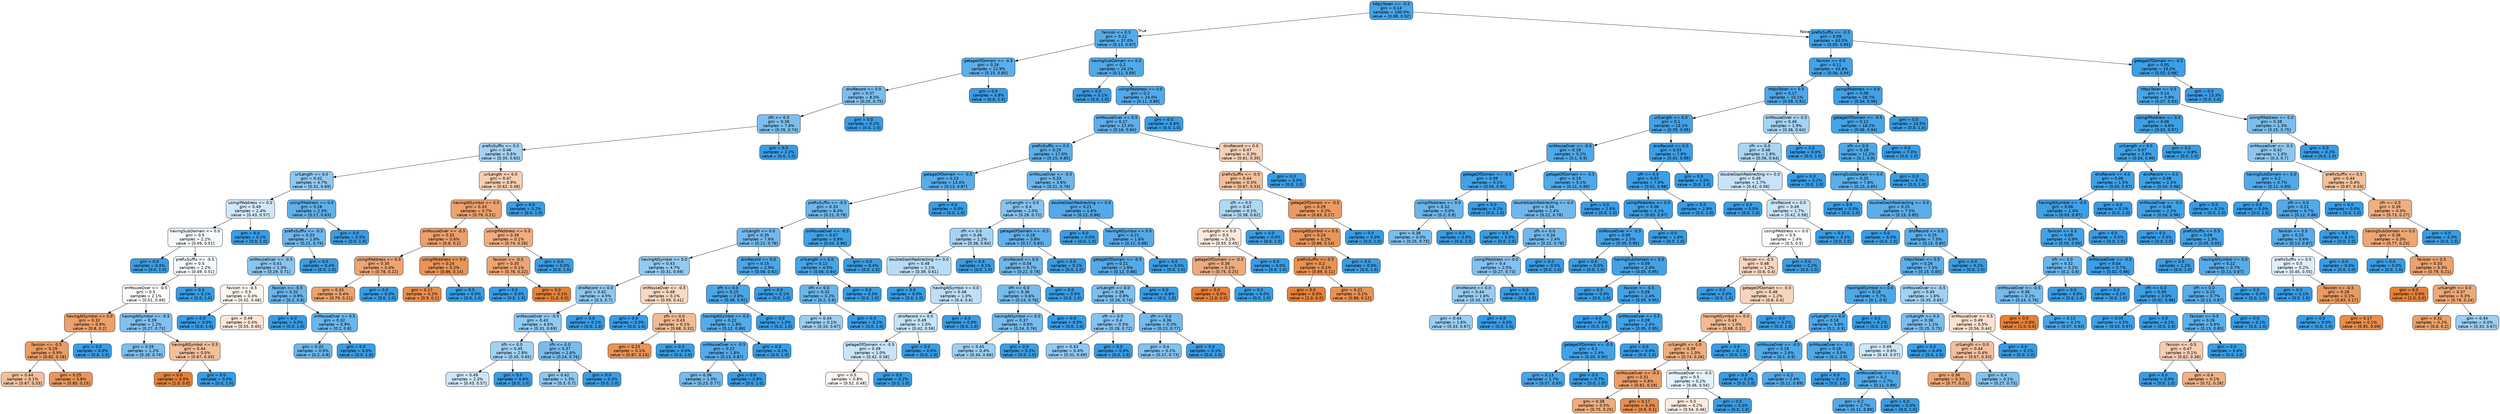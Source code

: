 digraph Tree {
node [shape=box, style="filled, rounded", color="black", fontname=helvetica] ;
edge [fontname=helvetica] ;
0 [label="httpsToken <= -0.5\ngini = 0.14\nsamples = 100.0%\nvalue = [0.08, 0.92]", fillcolor="#399de5ea"] ;
1 [label="favicon <= 0.5\ngini = 0.22\nsamples = 37.0%\nvalue = [0.13, 0.87]", fillcolor="#399de5da"] ;
0 -> 1 [labeldistance=2.5, labelangle=45, headlabel="True"] ;
2 [label="getageOfDomain <= -0.5\ngini = 0.26\nsamples = 12.9%\nvalue = [0.15, 0.85]", fillcolor="#399de5d1"] ;
1 -> 2 ;
3 [label="dnsRecord <= 0.0\ngini = 0.37\nsamples = 8.0%\nvalue = [0.25, 0.75]", fillcolor="#399de5aa"] ;
2 -> 3 ;
4 [label="sfh <= 0.0\ngini = 0.38\nsamples = 7.8%\nvalue = [0.26, 0.74]", fillcolor="#399de5a7"] ;
3 -> 4 ;
5 [label="prefixSuffix <= 0.5\ngini = 0.46\nsamples = 5.6%\nvalue = [0.35, 0.65]", fillcolor="#399de574"] ;
4 -> 5 ;
6 [label="urlLength <= 0.0\ngini = 0.42\nsamples = 4.7%\nvalue = [0.31, 0.69]", fillcolor="#399de58f"] ;
5 -> 6 ;
7 [label="usingIPAddress <= 0.0\ngini = 0.49\nsamples = 2.4%\nvalue = [0.43, 0.57]", fillcolor="#399de53b"] ;
6 -> 7 ;
8 [label="havingSubDomain <= 0.0\ngini = 0.5\nsamples = 2.2%\nvalue = [0.49, 0.51]", fillcolor="#399de50d"] ;
7 -> 8 ;
9 [label="gini = 0.0\nsamples = 0.0%\nvalue = [0.0, 1.0]", fillcolor="#399de5ff"] ;
8 -> 9 ;
10 [label="prefixSuffix <= -0.5\ngini = 0.5\nsamples = 2.2%\nvalue = [0.49, 0.51]", fillcolor="#399de50c"] ;
8 -> 10 ;
11 [label="onMouseOver <= -0.5\ngini = 0.5\nsamples = 2.1%\nvalue = [0.51, 0.49]", fillcolor="#e5813905"] ;
10 -> 11 ;
12 [label="havingAtSymbol <= 0.0\ngini = 0.32\nsamples = 0.9%\nvalue = [0.8, 0.2]", fillcolor="#e58139c0"] ;
11 -> 12 ;
13 [label="favicon <= -0.5\ngini = 0.29\nsamples = 0.9%\nvalue = [0.82, 0.18]", fillcolor="#e58139c8"] ;
12 -> 13 ;
14 [label="gini = 0.44\nsamples = 0.1%\nvalue = [0.67, 0.33]", fillcolor="#e581397f"] ;
13 -> 14 ;
15 [label="gini = 0.25\nsamples = 0.8%\nvalue = [0.85, 0.15]", fillcolor="#e58139d4"] ;
13 -> 15 ;
16 [label="gini = 0.0\nsamples = 0.0%\nvalue = [0.0, 1.0]", fillcolor="#399de5ff"] ;
12 -> 16 ;
17 [label="havingAtSymbol <= -0.5\ngini = 0.39\nsamples = 1.2%\nvalue = [0.27, 0.73]", fillcolor="#399de5a1"] ;
11 -> 17 ;
18 [label="gini = 0.39\nsamples = 1.2%\nvalue = [0.26, 0.74]", fillcolor="#399de5a5"] ;
17 -> 18 ;
19 [label="havingAtSymbol <= 0.5\ngini = 0.44\nsamples = 0.0%\nvalue = [0.67, 0.33]", fillcolor="#e581397f"] ;
17 -> 19 ;
20 [label="gini = 0.0\nsamples = 0.0%\nvalue = [1.0, 0.0]", fillcolor="#e58139ff"] ;
19 -> 20 ;
21 [label="gini = 0.0\nsamples = 0.0%\nvalue = [0.0, 1.0]", fillcolor="#399de5ff"] ;
19 -> 21 ;
22 [label="gini = 0.0\nsamples = 0.1%\nvalue = [0.0, 1.0]", fillcolor="#399de5ff"] ;
10 -> 22 ;
23 [label="gini = 0.0\nsamples = 0.2%\nvalue = [0.0, 1.0]", fillcolor="#399de5ff"] ;
7 -> 23 ;
24 [label="usingIPAddress <= 0.0\ngini = 0.28\nsamples = 2.3%\nvalue = [0.17, 0.83]", fillcolor="#399de5cc"] ;
6 -> 24 ;
25 [label="prefixSuffix <= -0.5\ngini = 0.33\nsamples = 1.8%\nvalue = [0.21, 0.79]", fillcolor="#399de5bc"] ;
24 -> 25 ;
26 [label="onMouseOver <= -0.5\ngini = 0.41\nsamples = 1.3%\nvalue = [0.29, 0.71]", fillcolor="#399de597"] ;
25 -> 26 ;
27 [label="favicon <= -0.5\ngini = 0.5\nsamples = 0.4%\nvalue = [0.52, 0.48]", fillcolor="#e5813914"] ;
26 -> 27 ;
28 [label="gini = 0.0\nsamples = 0.0%\nvalue = [0.0, 1.0]", fillcolor="#399de5ff"] ;
27 -> 28 ;
29 [label="gini = 0.49\nsamples = 0.4%\nvalue = [0.55, 0.45]", fillcolor="#e5813931"] ;
27 -> 29 ;
30 [label="favicon <= -0.5\ngini = 0.32\nsamples = 0.9%\nvalue = [0.2, 0.8]", fillcolor="#399de5c0"] ;
26 -> 30 ;
31 [label="gini = 0.0\nsamples = 0.0%\nvalue = [0.0, 1.0]", fillcolor="#399de5ff"] ;
30 -> 31 ;
32 [label="onMouseOver <= 0.5\ngini = 0.32\nsamples = 0.9%\nvalue = [0.2, 0.8]", fillcolor="#399de5bf"] ;
30 -> 32 ;
33 [label="gini = 0.32\nsamples = 0.9%\nvalue = [0.2, 0.8]", fillcolor="#399de5bf"] ;
32 -> 33 ;
34 [label="gini = 0.0\nsamples = 0.0%\nvalue = [0.0, 1.0]", fillcolor="#399de5ff"] ;
32 -> 34 ;
35 [label="gini = 0.0\nsamples = 0.4%\nvalue = [0.0, 1.0]", fillcolor="#399de5ff"] ;
25 -> 35 ;
36 [label="gini = 0.0\nsamples = 0.5%\nvalue = [0.0, 1.0]", fillcolor="#399de5ff"] ;
24 -> 36 ;
37 [label="urlLength <= 0.0\ngini = 0.47\nsamples = 0.9%\nvalue = [0.62, 0.38]", fillcolor="#e5813961"] ;
5 -> 37 ;
38 [label="havingAtSymbol <= 0.0\ngini = 0.33\nsamples = 0.7%\nvalue = [0.79, 0.21]", fillcolor="#e58139bb"] ;
37 -> 38 ;
39 [label="onMouseOver <= -0.5\ngini = 0.32\nsamples = 0.6%\nvalue = [0.8, 0.2]", fillcolor="#e58139c0"] ;
38 -> 39 ;
40 [label="usingIPAddress <= 0.0\ngini = 0.35\nsamples = 0.4%\nvalue = [0.78, 0.22]", fillcolor="#e58139b5"] ;
39 -> 40 ;
41 [label="gini = 0.33\nsamples = 0.4%\nvalue = [0.79, 0.21]", fillcolor="#e58139bc"] ;
40 -> 41 ;
42 [label="gini = 0.0\nsamples = 0.0%\nvalue = [0.0, 1.0]", fillcolor="#399de5ff"] ;
40 -> 42 ;
43 [label="usingIPAddress <= 0.0\ngini = 0.24\nsamples = 0.2%\nvalue = [0.86, 0.14]", fillcolor="#e58139d7"] ;
39 -> 43 ;
44 [label="gini = 0.17\nsamples = 0.2%\nvalue = [0.9, 0.1]", fillcolor="#e58139e4"] ;
43 -> 44 ;
45 [label="gini = 0.0\nsamples = 0.0%\nvalue = [0.0, 1.0]", fillcolor="#399de5ff"] ;
43 -> 45 ;
46 [label="usingIPAddress <= 0.0\ngini = 0.39\nsamples = 0.1%\nvalue = [0.74, 0.26]", fillcolor="#e58139a4"] ;
38 -> 46 ;
47 [label="favicon <= -0.5\ngini = 0.35\nsamples = 0.1%\nvalue = [0.78, 0.22]", fillcolor="#e58139b6"] ;
46 -> 47 ;
48 [label="gini = 0.0\nsamples = 0.0%\nvalue = [0.0, 1.0]", fillcolor="#399de5ff"] ;
47 -> 48 ;
49 [label="gini = 0.0\nsamples = 0.1%\nvalue = [1.0, 0.0]", fillcolor="#e58139ff"] ;
47 -> 49 ;
50 [label="gini = 0.0\nsamples = 0.0%\nvalue = [0.0, 1.0]", fillcolor="#399de5ff"] ;
46 -> 50 ;
51 [label="gini = 0.0\nsamples = 0.2%\nvalue = [0.0, 1.0]", fillcolor="#399de5ff"] ;
37 -> 51 ;
52 [label="gini = 0.0\nsamples = 2.2%\nvalue = [0.0, 1.0]", fillcolor="#399de5ff"] ;
4 -> 52 ;
53 [label="gini = 0.0\nsamples = 0.2%\nvalue = [0.0, 1.0]", fillcolor="#399de5ff"] ;
3 -> 53 ;
54 [label="gini = 0.0\nsamples = 4.9%\nvalue = [0.0, 1.0]", fillcolor="#399de5ff"] ;
2 -> 54 ;
55 [label="havingSubDomain <= 0.0\ngini = 0.2\nsamples = 24.1%\nvalue = [0.11, 0.89]", fillcolor="#399de5de"] ;
1 -> 55 ;
56 [label="gini = 0.0\nsamples = 0.1%\nvalue = [0.0, 1.0]", fillcolor="#399de5ff"] ;
55 -> 56 ;
57 [label="usingIPAddress <= 0.0\ngini = 0.2\nsamples = 24.0%\nvalue = [0.11, 0.89]", fillcolor="#399de5de"] ;
55 -> 57 ;
58 [label="onMouseOver <= 0.5\ngini = 0.27\nsamples = 17.4%\nvalue = [0.16, 0.84]", fillcolor="#399de5cf"] ;
57 -> 58 ;
59 [label="prefixSuffix <= 0.5\ngini = 0.25\nsamples = 17.0%\nvalue = [0.15, 0.85]", fillcolor="#399de5d3"] ;
58 -> 59 ;
60 [label="getageOfDomain <= -0.5\ngini = 0.23\nsamples = 13.4%\nvalue = [0.13, 0.87]", fillcolor="#399de5d8"] ;
59 -> 60 ;
61 [label="prefixSuffix <= -0.5\ngini = 0.33\nsamples = 8.4%\nvalue = [0.21, 0.79]", fillcolor="#399de5bd"] ;
60 -> 61 ;
62 [label="urlLength <= 0.0\ngini = 0.35\nsamples = 7.6%\nvalue = [0.22, 0.78]", fillcolor="#399de5b5"] ;
61 -> 62 ;
63 [label="havingAtSymbol <= 0.0\ngini = 0.43\nsamples = 4.7%\nvalue = [0.31, 0.69]", fillcolor="#399de58a"] ;
62 -> 63 ;
64 [label="dnsRecord <= 0.0\ngini = 0.42\nsamples = 4.5%\nvalue = [0.3, 0.7]", fillcolor="#399de590"] ;
63 -> 64 ;
65 [label="onMouseOver <= -0.5\ngini = 0.43\nsamples = 4.5%\nvalue = [0.31, 0.69]", fillcolor="#399de58d"] ;
64 -> 65 ;
66 [label="sfh <= 0.0\ngini = 0.45\nsamples = 2.8%\nvalue = [0.35, 0.65]", fillcolor="#399de578"] ;
65 -> 66 ;
67 [label="gini = 0.49\nsamples = 2.3%\nvalue = [0.43, 0.57]", fillcolor="#399de53f"] ;
66 -> 67 ;
68 [label="gini = 0.0\nsamples = 0.6%\nvalue = [0.0, 1.0]", fillcolor="#399de5ff"] ;
66 -> 68 ;
69 [label="sfh <= 0.0\ngini = 0.37\nsamples = 1.6%\nvalue = [0.24, 0.76]", fillcolor="#399de5ae"] ;
65 -> 69 ;
70 [label="gini = 0.42\nsamples = 1.3%\nvalue = [0.3, 0.7]", fillcolor="#399de590"] ;
69 -> 70 ;
71 [label="gini = 0.0\nsamples = 0.3%\nvalue = [0.0, 1.0]", fillcolor="#399de5ff"] ;
69 -> 71 ;
72 [label="gini = 0.0\nsamples = 0.1%\nvalue = [0.0, 1.0]", fillcolor="#399de5ff"] ;
64 -> 72 ;
73 [label="onMouseOver <= -0.5\ngini = 0.48\nsamples = 0.1%\nvalue = [0.59, 0.41]", fillcolor="#e581394e"] ;
63 -> 73 ;
74 [label="gini = 0.0\nsamples = 0.0%\nvalue = [0.0, 1.0]", fillcolor="#399de5ff"] ;
73 -> 74 ;
75 [label="sfh <= 0.0\ngini = 0.43\nsamples = 0.1%\nvalue = [0.68, 0.32]", fillcolor="#e5813989"] ;
73 -> 75 ;
76 [label="gini = 0.23\nsamples = 0.1%\nvalue = [0.87, 0.13]", fillcolor="#e58139d8"] ;
75 -> 76 ;
77 [label="gini = 0.0\nsamples = 0.0%\nvalue = [0.0, 1.0]", fillcolor="#399de5ff"] ;
75 -> 77 ;
78 [label="dnsRecord <= 0.0\ngini = 0.15\nsamples = 2.9%\nvalue = [0.08, 0.92]", fillcolor="#399de5e9"] ;
62 -> 78 ;
79 [label="sfh <= 0.0\ngini = 0.15\nsamples = 2.8%\nvalue = [0.08, 0.92]", fillcolor="#399de5e8"] ;
78 -> 79 ;
80 [label="havingAtSymbol <= 0.0\ngini = 0.22\nsamples = 1.8%\nvalue = [0.12, 0.88]", fillcolor="#399de5db"] ;
79 -> 80 ;
81 [label="onMouseOver <= -0.5\ngini = 0.22\nsamples = 1.8%\nvalue = [0.13, 0.87]", fillcolor="#399de5da"] ;
80 -> 81 ;
82 [label="gini = 0.36\nsamples = 1.0%\nvalue = [0.23, 0.77]", fillcolor="#399de5b1"] ;
81 -> 82 ;
83 [label="gini = 0.0\nsamples = 0.8%\nvalue = [0.0, 1.0]", fillcolor="#399de5ff"] ;
81 -> 83 ;
84 [label="gini = 0.0\nsamples = 0.1%\nvalue = [0.0, 1.0]", fillcolor="#399de5ff"] ;
80 -> 84 ;
85 [label="gini = 0.0\nsamples = 1.0%\nvalue = [0.0, 1.0]", fillcolor="#399de5ff"] ;
79 -> 85 ;
86 [label="gini = 0.0\nsamples = 0.1%\nvalue = [0.0, 1.0]", fillcolor="#399de5ff"] ;
78 -> 86 ;
87 [label="onMouseOver <= -0.5\ngini = 0.07\nsamples = 0.9%\nvalue = [0.04, 0.96]", fillcolor="#399de5f6"] ;
61 -> 87 ;
88 [label="urlLength <= 0.0\ngini = 0.12\nsamples = 0.5%\nvalue = [0.06, 0.94]", fillcolor="#399de5ee"] ;
87 -> 88 ;
89 [label="sfh <= 0.0\ngini = 0.32\nsamples = 0.2%\nvalue = [0.2, 0.8]", fillcolor="#399de5bf"] ;
88 -> 89 ;
90 [label="gini = 0.44\nsamples = 0.1%\nvalue = [0.33, 0.67]", fillcolor="#399de57f"] ;
89 -> 90 ;
91 [label="gini = 0.0\nsamples = 0.1%\nvalue = [0.0, 1.0]", fillcolor="#399de5ff"] ;
89 -> 91 ;
92 [label="gini = 0.0\nsamples = 0.3%\nvalue = [0.0, 1.0]", fillcolor="#399de5ff"] ;
88 -> 92 ;
93 [label="gini = 0.0\nsamples = 0.4%\nvalue = [0.0, 1.0]", fillcolor="#399de5ff"] ;
87 -> 93 ;
94 [label="gini = 0.0\nsamples = 5.0%\nvalue = [0.0, 1.0]", fillcolor="#399de5ff"] ;
60 -> 94 ;
95 [label="onMouseOver <= -0.5\ngini = 0.33\nsamples = 3.6%\nvalue = [0.21, 0.79]", fillcolor="#399de5bd"] ;
59 -> 95 ;
96 [label="urlLength <= 0.0\ngini = 0.4\nsamples = 2.0%\nvalue = [0.28, 0.72]", fillcolor="#399de59c"] ;
95 -> 96 ;
97 [label="sfh <= 0.0\ngini = 0.46\nsamples = 1.2%\nvalue = [0.36, 0.64]", fillcolor="#399de572"] ;
96 -> 97 ;
98 [label="doubleSlashRedirecting <= 0.0\ngini = 0.48\nsamples = 1.1%\nvalue = [0.39, 0.61]", fillcolor="#399de55a"] ;
97 -> 98 ;
99 [label="gini = 0.0\nsamples = 0.0%\nvalue = [0.0, 1.0]", fillcolor="#399de5ff"] ;
98 -> 99 ;
100 [label="havingAtSymbol <= 0.0\ngini = 0.48\nsamples = 1.0%\nvalue = [0.4, 0.6]", fillcolor="#399de552"] ;
98 -> 100 ;
101 [label="dnsRecord <= 0.0\ngini = 0.49\nsamples = 1.0%\nvalue = [0.42, 0.58]", fillcolor="#399de549"] ;
100 -> 101 ;
102 [label="getageOfDomain <= -0.5\ngini = 0.49\nsamples = 1.0%\nvalue = [0.42, 0.58]", fillcolor="#399de545"] ;
101 -> 102 ;
103 [label="gini = 0.5\nsamples = 0.8%\nvalue = [0.52, 0.48]", fillcolor="#e5813912"] ;
102 -> 103 ;
104 [label="gini = 0.0\nsamples = 0.2%\nvalue = [0.0, 1.0]", fillcolor="#399de5ff"] ;
102 -> 104 ;
105 [label="gini = 0.0\nsamples = 0.0%\nvalue = [0.0, 1.0]", fillcolor="#399de5ff"] ;
101 -> 105 ;
106 [label="gini = 0.0\nsamples = 0.0%\nvalue = [0.0, 1.0]", fillcolor="#399de5ff"] ;
100 -> 106 ;
107 [label="gini = 0.0\nsamples = 0.1%\nvalue = [0.0, 1.0]", fillcolor="#399de5ff"] ;
97 -> 107 ;
108 [label="getageOfDomain <= -0.5\ngini = 0.28\nsamples = 0.8%\nvalue = [0.17, 0.83]", fillcolor="#399de5ca"] ;
96 -> 108 ;
109 [label="dnsRecord <= 0.0\ngini = 0.34\nsamples = 0.7%\nvalue = [0.22, 0.78]", fillcolor="#399de5b9"] ;
108 -> 109 ;
110 [label="sfh <= 0.0\ngini = 0.36\nsamples = 0.6%\nvalue = [0.24, 0.76]", fillcolor="#399de5b0"] ;
109 -> 110 ;
111 [label="havingAtSymbol <= 0.0\ngini = 0.37\nsamples = 0.6%\nvalue = [0.24, 0.76]", fillcolor="#399de5ae"] ;
110 -> 111 ;
112 [label="gini = 0.45\nsamples = 0.4%\nvalue = [0.34, 0.66]", fillcolor="#399de57c"] ;
111 -> 112 ;
113 [label="gini = 0.0\nsamples = 0.2%\nvalue = [0.0, 1.0]", fillcolor="#399de5ff"] ;
111 -> 113 ;
114 [label="gini = 0.0\nsamples = 0.0%\nvalue = [0.0, 1.0]", fillcolor="#399de5ff"] ;
110 -> 114 ;
115 [label="gini = 0.0\nsamples = 0.0%\nvalue = [0.0, 1.0]", fillcolor="#399de5ff"] ;
109 -> 115 ;
116 [label="gini = 0.0\nsamples = 0.1%\nvalue = [0.0, 1.0]", fillcolor="#399de5ff"] ;
108 -> 116 ;
117 [label="doubleSlashRedirecting <= 0.0\ngini = 0.21\nsamples = 1.6%\nvalue = [0.12, 0.88]", fillcolor="#399de5dc"] ;
95 -> 117 ;
118 [label="gini = 0.0\nsamples = 0.0%\nvalue = [0.0, 1.0]", fillcolor="#399de5ff"] ;
117 -> 118 ;
119 [label="havingAtSymbol <= 0.0\ngini = 0.21\nsamples = 1.6%\nvalue = [0.12, 0.88]", fillcolor="#399de5dc"] ;
117 -> 119 ;
120 [label="getageOfDomain <= -0.5\ngini = 0.21\nsamples = 1.6%\nvalue = [0.12, 0.88]", fillcolor="#399de5dc"] ;
119 -> 120 ;
121 [label="urlLength <= 0.0\ngini = 0.38\nsamples = 0.8%\nvalue = [0.26, 0.74]", fillcolor="#399de5a7"] ;
120 -> 121 ;
122 [label="sfh <= 0.0\ngini = 0.4\nsamples = 0.5%\nvalue = [0.28, 0.72]", fillcolor="#399de59b"] ;
121 -> 122 ;
123 [label="gini = 0.43\nsamples = 0.4%\nvalue = [0.31, 0.69]", fillcolor="#399de58e"] ;
122 -> 123 ;
124 [label="gini = 0.0\nsamples = 0.0%\nvalue = [0.0, 1.0]", fillcolor="#399de5ff"] ;
122 -> 124 ;
125 [label="sfh <= 0.0\ngini = 0.36\nsamples = 0.3%\nvalue = [0.23, 0.77]", fillcolor="#399de5b3"] ;
121 -> 125 ;
126 [label="gini = 0.4\nsamples = 0.2%\nvalue = [0.27, 0.73]", fillcolor="#399de59f"] ;
125 -> 126 ;
127 [label="gini = 0.0\nsamples = 0.1%\nvalue = [0.0, 1.0]", fillcolor="#399de5ff"] ;
125 -> 127 ;
128 [label="gini = 0.0\nsamples = 0.8%\nvalue = [0.0, 1.0]", fillcolor="#399de5ff"] ;
120 -> 128 ;
129 [label="gini = 0.0\nsamples = 0.0%\nvalue = [0.0, 1.0]", fillcolor="#399de5ff"] ;
119 -> 129 ;
130 [label="dnsRecord <= 0.0\ngini = 0.47\nsamples = 0.3%\nvalue = [0.61, 0.39]", fillcolor="#e581395e"] ;
58 -> 130 ;
131 [label="prefixSuffix <= -0.5\ngini = 0.44\nsamples = 0.3%\nvalue = [0.67, 0.33]", fillcolor="#e581397f"] ;
130 -> 131 ;
132 [label="sfh <= 0.0\ngini = 0.47\nsamples = 0.1%\nvalue = [0.38, 0.62]", fillcolor="#399de566"] ;
131 -> 132 ;
133 [label="urlLength <= 0.0\ngini = 0.5\nsamples = 0.1%\nvalue = [0.55, 0.45]", fillcolor="#e581392a"] ;
132 -> 133 ;
134 [label="getageOfDomain <= -0.5\ngini = 0.38\nsamples = 0.1%\nvalue = [0.75, 0.25]", fillcolor="#e58139aa"] ;
133 -> 134 ;
135 [label="gini = 0.0\nsamples = 0.0%\nvalue = [1.0, 0.0]", fillcolor="#e58139ff"] ;
134 -> 135 ;
136 [label="gini = 0.0\nsamples = 0.0%\nvalue = [0.0, 1.0]", fillcolor="#399de5ff"] ;
134 -> 136 ;
137 [label="gini = 0.0\nsamples = 0.0%\nvalue = [0.0, 1.0]", fillcolor="#399de5ff"] ;
133 -> 137 ;
138 [label="gini = 0.0\nsamples = 0.0%\nvalue = [0.0, 1.0]", fillcolor="#399de5ff"] ;
132 -> 138 ;
139 [label="getageOfDomain <= -0.5\ngini = 0.29\nsamples = 0.2%\nvalue = [0.83, 0.17]", fillcolor="#e58139ca"] ;
131 -> 139 ;
140 [label="havingAtSymbol <= 0.5\ngini = 0.24\nsamples = 0.2%\nvalue = [0.86, 0.14]", fillcolor="#e58139d4"] ;
139 -> 140 ;
141 [label="prefixSuffix <= 0.5\ngini = 0.2\nsamples = 0.1%\nvalue = [0.89, 0.11]", fillcolor="#e58139df"] ;
140 -> 141 ;
142 [label="gini = 0.0\nsamples = 0.0%\nvalue = [1.0, 0.0]", fillcolor="#e58139ff"] ;
141 -> 142 ;
143 [label="gini = 0.21\nsamples = 0.1%\nvalue = [0.88, 0.12]", fillcolor="#e58139dc"] ;
141 -> 143 ;
144 [label="gini = 0.0\nsamples = 0.0%\nvalue = [0.0, 1.0]", fillcolor="#399de5ff"] ;
140 -> 144 ;
145 [label="gini = 0.0\nsamples = 0.0%\nvalue = [0.0, 1.0]", fillcolor="#399de5ff"] ;
139 -> 145 ;
146 [label="gini = 0.0\nsamples = 0.0%\nvalue = [0.0, 1.0]", fillcolor="#399de5ff"] ;
130 -> 146 ;
147 [label="gini = 0.0\nsamples = 6.6%\nvalue = [0.0, 1.0]", fillcolor="#399de5ff"] ;
57 -> 147 ;
148 [label="prefixSuffix <= -0.5\ngini = 0.09\nsamples = 63.0%\nvalue = [0.05, 0.95]", fillcolor="#399de5f2"] ;
0 -> 148 [labeldistance=2.5, labelangle=-45, headlabel="False"] ;
149 [label="favicon <= 0.5\ngini = 0.11\nsamples = 43.8%\nvalue = [0.06, 0.94]", fillcolor="#399de5ef"] ;
148 -> 149 ;
150 [label="httpsToken <= 0.5\ngini = 0.17\nsamples = 15.1%\nvalue = [0.09, 0.91]", fillcolor="#399de5e5"] ;
149 -> 150 ;
151 [label="urlLength <= 0.0\ngini = 0.1\nsamples = 13.1%\nvalue = [0.05, 0.95]", fillcolor="#399de5f1"] ;
150 -> 151 ;
152 [label="onMouseOver <= -0.5\ngini = 0.19\nsamples = 5.2%\nvalue = [0.1, 0.9]", fillcolor="#399de5e2"] ;
151 -> 152 ;
153 [label="getageOfDomain <= -0.5\ngini = 0.09\nsamples = 0.1%\nvalue = [0.05, 0.95]", fillcolor="#399de5f2"] ;
152 -> 153 ;
154 [label="usingIPAddress <= 0.0\ngini = 0.32\nsamples = 0.0%\nvalue = [0.2, 0.8]", fillcolor="#399de5bf"] ;
153 -> 154 ;
155 [label="gini = 0.38\nsamples = 0.0%\nvalue = [0.25, 0.75]", fillcolor="#399de5aa"] ;
154 -> 155 ;
156 [label="gini = 0.0\nsamples = 0.0%\nvalue = [0.0, 1.0]", fillcolor="#399de5ff"] ;
154 -> 156 ;
157 [label="gini = 0.0\nsamples = 0.1%\nvalue = [0.0, 1.0]", fillcolor="#399de5ff"] ;
153 -> 157 ;
158 [label="getageOfDomain <= -0.5\ngini = 0.19\nsamples = 5.1%\nvalue = [0.11, 0.89]", fillcolor="#399de5e1"] ;
152 -> 158 ;
159 [label="doubleSlashRedirecting <= 0.0\ngini = 0.34\nsamples = 2.4%\nvalue = [0.22, 0.78]", fillcolor="#399de5b8"] ;
158 -> 159 ;
160 [label="gini = 0.0\nsamples = 0.0%\nvalue = [0.0, 1.0]", fillcolor="#399de5ff"] ;
159 -> 160 ;
161 [label="sfh <= 0.0\ngini = 0.34\nsamples = 2.4%\nvalue = [0.22, 0.78]", fillcolor="#399de5b7"] ;
159 -> 161 ;
162 [label="usingIPAddress <= 0.0\ngini = 0.4\nsamples = 2.0%\nvalue = [0.27, 0.73]", fillcolor="#399de5a0"] ;
161 -> 162 ;
163 [label="dnsRecord <= 0.0\ngini = 0.44\nsamples = 1.6%\nvalue = [0.33, 0.67]", fillcolor="#399de583"] ;
162 -> 163 ;
164 [label="gini = 0.44\nsamples = 1.6%\nvalue = [0.33, 0.67]", fillcolor="#399de580"] ;
163 -> 164 ;
165 [label="gini = 0.0\nsamples = 0.0%\nvalue = [0.0, 1.0]", fillcolor="#399de5ff"] ;
163 -> 165 ;
166 [label="gini = 0.0\nsamples = 0.4%\nvalue = [0.0, 1.0]", fillcolor="#399de5ff"] ;
162 -> 166 ;
167 [label="gini = 0.0\nsamples = 0.5%\nvalue = [0.0, 1.0]", fillcolor="#399de5ff"] ;
161 -> 167 ;
168 [label="gini = 0.0\nsamples = 2.6%\nvalue = [0.0, 1.0]", fillcolor="#399de5ff"] ;
158 -> 168 ;
169 [label="dnsRecord <= 0.0\ngini = 0.03\nsamples = 7.9%\nvalue = [0.01, 0.99]", fillcolor="#399de5fb"] ;
151 -> 169 ;
170 [label="sfh <= 0.0\ngini = 0.03\nsamples = 7.0%\nvalue = [0.02, 0.98]", fillcolor="#399de5fb"] ;
169 -> 170 ;
171 [label="usingIPAddress <= 0.0\ngini = 0.06\nsamples = 4.1%\nvalue = [0.03, 0.97]", fillcolor="#399de5f7"] ;
170 -> 171 ;
172 [label="onMouseOver <= -0.5\ngini = 0.09\nsamples = 2.5%\nvalue = [0.05, 0.95]", fillcolor="#399de5f2"] ;
171 -> 172 ;
173 [label="gini = 0.0\nsamples = 0.0%\nvalue = [0.0, 1.0]", fillcolor="#399de5ff"] ;
172 -> 173 ;
174 [label="havingSubDomain <= 0.0\ngini = 0.09\nsamples = 2.4%\nvalue = [0.05, 0.95]", fillcolor="#399de5f2"] ;
172 -> 174 ;
175 [label="gini = 0.0\nsamples = 0.0%\nvalue = [0.0, 1.0]", fillcolor="#399de5ff"] ;
174 -> 175 ;
176 [label="favicon <= -0.5\ngini = 0.09\nsamples = 2.4%\nvalue = [0.05, 0.95]", fillcolor="#399de5f2"] ;
174 -> 176 ;
177 [label="gini = 0.0\nsamples = 0.0%\nvalue = [0.0, 1.0]", fillcolor="#399de5ff"] ;
176 -> 177 ;
178 [label="onMouseOver <= 0.5\ngini = 0.09\nsamples = 2.4%\nvalue = [0.05, 0.95]", fillcolor="#399de5f2"] ;
176 -> 178 ;
179 [label="getageOfDomain <= -0.5\ngini = 0.1\nsamples = 2.4%\nvalue = [0.05, 0.95]", fillcolor="#399de5f2"] ;
178 -> 179 ;
180 [label="gini = 0.13\nsamples = 1.7%\nvalue = [0.07, 0.93]", fillcolor="#399de5eb"] ;
179 -> 180 ;
181 [label="gini = 0.0\nsamples = 0.7%\nvalue = [0.0, 1.0]", fillcolor="#399de5ff"] ;
179 -> 181 ;
182 [label="gini = 0.0\nsamples = 0.0%\nvalue = [0.0, 1.0]", fillcolor="#399de5ff"] ;
178 -> 182 ;
183 [label="gini = 0.0\nsamples = 1.6%\nvalue = [0.0, 1.0]", fillcolor="#399de5ff"] ;
171 -> 183 ;
184 [label="gini = 0.0\nsamples = 2.9%\nvalue = [0.0, 1.0]", fillcolor="#399de5ff"] ;
170 -> 184 ;
185 [label="gini = 0.0\nsamples = 1.0%\nvalue = [0.0, 1.0]", fillcolor="#399de5ff"] ;
169 -> 185 ;
186 [label="onMouseOver <= 0.5\ngini = 0.46\nsamples = 1.9%\nvalue = [0.36, 0.64]", fillcolor="#399de572"] ;
150 -> 186 ;
187 [label="sfh <= 0.0\ngini = 0.46\nsamples = 1.9%\nvalue = [0.36, 0.64]", fillcolor="#399de56e"] ;
186 -> 187 ;
188 [label="doubleSlashRedirecting <= 0.0\ngini = 0.49\nsamples = 1.7%\nvalue = [0.42, 0.58]", fillcolor="#399de549"] ;
187 -> 188 ;
189 [label="gini = 0.0\nsamples = 0.0%\nvalue = [0.0, 1.0]", fillcolor="#399de5ff"] ;
188 -> 189 ;
190 [label="dnsRecord <= 0.0\ngini = 0.49\nsamples = 1.7%\nvalue = [0.42, 0.58]", fillcolor="#399de543"] ;
188 -> 190 ;
191 [label="usingIPAddress <= 0.0\ngini = 0.5\nsamples = 1.4%\nvalue = [0.5, 0.5]", fillcolor="#399de503"] ;
190 -> 191 ;
192 [label="favicon <= -0.5\ngini = 0.48\nsamples = 1.2%\nvalue = [0.6, 0.4]", fillcolor="#e5813953"] ;
191 -> 192 ;
193 [label="gini = 0.0\nsamples = 0.0%\nvalue = [0.0, 1.0]", fillcolor="#399de5ff"] ;
192 -> 193 ;
194 [label="getageOfDomain <= -0.5\ngini = 0.48\nsamples = 1.2%\nvalue = [0.6, 0.4]", fillcolor="#e5813956"] ;
192 -> 194 ;
195 [label="havingAtSymbol <= 0.0\ngini = 0.43\nsamples = 1.0%\nvalue = [0.68, 0.32]", fillcolor="#e5813989"] ;
194 -> 195 ;
196 [label="urlLength <= 0.0\ngini = 0.39\nsamples = 1.0%\nvalue = [0.74, 0.26]", fillcolor="#e58139a4"] ;
195 -> 196 ;
197 [label="onMouseOver <= -0.5\ngini = 0.31\nsamples = 0.8%\nvalue = [0.81, 0.19]", fillcolor="#e58139c4"] ;
196 -> 197 ;
198 [label="gini = 0.38\nsamples = 0.5%\nvalue = [0.75, 0.25]", fillcolor="#e58139a8"] ;
197 -> 198 ;
199 [label="gini = 0.17\nsamples = 0.3%\nvalue = [0.9, 0.1]", fillcolor="#e58139e4"] ;
197 -> 199 ;
200 [label="onMouseOver <= -0.5\ngini = 0.5\nsamples = 0.2%\nvalue = [0.46, 0.54]", fillcolor="#399de522"] ;
196 -> 200 ;
201 [label="gini = 0.5\nsamples = 0.2%\nvalue = [0.54, 0.46]", fillcolor="#e5813927"] ;
200 -> 201 ;
202 [label="gini = 0.0\nsamples = 0.0%\nvalue = [0.0, 1.0]", fillcolor="#399de5ff"] ;
200 -> 202 ;
203 [label="gini = 0.0\nsamples = 0.1%\nvalue = [0.0, 1.0]", fillcolor="#399de5ff"] ;
195 -> 203 ;
204 [label="gini = 0.0\nsamples = 0.2%\nvalue = [0.0, 1.0]", fillcolor="#399de5ff"] ;
194 -> 204 ;
205 [label="gini = 0.0\nsamples = 0.2%\nvalue = [0.0, 1.0]", fillcolor="#399de5ff"] ;
191 -> 205 ;
206 [label="gini = 0.0\nsamples = 0.2%\nvalue = [0.0, 1.0]", fillcolor="#399de5ff"] ;
190 -> 206 ;
207 [label="gini = 0.0\nsamples = 0.2%\nvalue = [0.0, 1.0]", fillcolor="#399de5ff"] ;
187 -> 207 ;
208 [label="gini = 0.0\nsamples = 0.0%\nvalue = [0.0, 1.0]", fillcolor="#399de5ff"] ;
186 -> 208 ;
209 [label="usingIPAddress <= 0.0\ngini = 0.08\nsamples = 28.7%\nvalue = [0.04, 0.96]", fillcolor="#399de5f4"] ;
149 -> 209 ;
210 [label="getageOfDomain <= -0.5\ngini = 0.12\nsamples = 18.2%\nvalue = [0.06, 0.94]", fillcolor="#399de5ee"] ;
209 -> 210 ;
211 [label="sfh <= 0.0\ngini = 0.18\nsamples = 11.2%\nvalue = [0.1, 0.9]", fillcolor="#399de5e3"] ;
210 -> 211 ;
212 [label="havingSubDomain <= 0.0\ngini = 0.25\nsamples = 7.6%\nvalue = [0.15, 0.85]", fillcolor="#399de5d3"] ;
211 -> 212 ;
213 [label="gini = 0.0\nsamples = 0.0%\nvalue = [0.0, 1.0]", fillcolor="#399de5ff"] ;
212 -> 213 ;
214 [label="doubleSlashRedirecting <= 0.0\ngini = 0.25\nsamples = 7.5%\nvalue = [0.15, 0.85]", fillcolor="#399de5d3"] ;
212 -> 214 ;
215 [label="gini = 0.0\nsamples = 0.0%\nvalue = [0.0, 1.0]", fillcolor="#399de5ff"] ;
214 -> 215 ;
216 [label="dnsRecord <= 0.0\ngini = 0.25\nsamples = 7.5%\nvalue = [0.15, 0.85]", fillcolor="#399de5d3"] ;
214 -> 216 ;
217 [label="httpsToken <= 0.5\ngini = 0.26\nsamples = 7.3%\nvalue = [0.15, 0.85]", fillcolor="#399de5d1"] ;
216 -> 217 ;
218 [label="havingAtSymbol <= 0.0\ngini = 0.18\nsamples = 5.7%\nvalue = [0.1, 0.9]", fillcolor="#399de5e3"] ;
217 -> 218 ;
219 [label="urlLength <= 0.0\ngini = 0.18\nsamples = 5.6%\nvalue = [0.1, 0.9]", fillcolor="#399de5e2"] ;
218 -> 219 ;
220 [label="onMouseOver <= -0.5\ngini = 0.19\nsamples = 2.6%\nvalue = [0.1, 0.9]", fillcolor="#399de5e1"] ;
219 -> 220 ;
221 [label="gini = 0.0\nsamples = 0.2%\nvalue = [0.0, 1.0]", fillcolor="#399de5ff"] ;
220 -> 221 ;
222 [label="gini = 0.2\nsamples = 2.4%\nvalue = [0.11, 0.89]", fillcolor="#399de5df"] ;
220 -> 222 ;
223 [label="onMouseOver <= -0.5\ngini = 0.18\nsamples = 3.0%\nvalue = [0.1, 0.9]", fillcolor="#399de5e3"] ;
219 -> 223 ;
224 [label="gini = 0.0\nsamples = 0.4%\nvalue = [0.0, 1.0]", fillcolor="#399de5ff"] ;
223 -> 224 ;
225 [label="onMouseOver <= 0.5\ngini = 0.2\nsamples = 2.7%\nvalue = [0.11, 0.89]", fillcolor="#399de5de"] ;
223 -> 225 ;
226 [label="gini = 0.2\nsamples = 2.7%\nvalue = [0.11, 0.89]", fillcolor="#399de5de"] ;
225 -> 226 ;
227 [label="gini = 0.0\nsamples = 0.0%\nvalue = [0.0, 1.0]", fillcolor="#399de5ff"] ;
225 -> 227 ;
228 [label="gini = 0.0\nsamples = 0.1%\nvalue = [0.0, 1.0]", fillcolor="#399de5ff"] ;
218 -> 228 ;
229 [label="onMouseOver <= -0.5\ngini = 0.45\nsamples = 1.6%\nvalue = [0.35, 0.65]", fillcolor="#399de578"] ;
217 -> 229 ;
230 [label="urlLength <= 0.0\ngini = 0.38\nsamples = 1.1%\nvalue = [0.25, 0.75]", fillcolor="#399de5a8"] ;
229 -> 230 ;
231 [label="gini = 0.49\nsamples = 0.6%\nvalue = [0.43, 0.57]", fillcolor="#399de53d"] ;
230 -> 231 ;
232 [label="gini = 0.0\nsamples = 0.4%\nvalue = [0.0, 1.0]", fillcolor="#399de5ff"] ;
230 -> 232 ;
233 [label="onMouseOver <= 0.5\ngini = 0.49\nsamples = 0.5%\nvalue = [0.56, 0.44]", fillcolor="#e5813939"] ;
229 -> 233 ;
234 [label="urlLength <= 0.0\ngini = 0.44\nsamples = 0.4%\nvalue = [0.67, 0.33]", fillcolor="#e581397f"] ;
233 -> 234 ;
235 [label="gini = 0.36\nsamples = 0.3%\nvalue = [0.77, 0.23]", fillcolor="#e58139b2"] ;
234 -> 235 ;
236 [label="gini = 0.4\nsamples = 0.1%\nvalue = [0.27, 0.73]", fillcolor="#399de59f"] ;
234 -> 236 ;
237 [label="gini = 0.0\nsamples = 0.1%\nvalue = [0.0, 1.0]", fillcolor="#399de5ff"] ;
233 -> 237 ;
238 [label="gini = 0.0\nsamples = 0.2%\nvalue = [0.0, 1.0]", fillcolor="#399de5ff"] ;
216 -> 238 ;
239 [label="gini = 0.0\nsamples = 3.7%\nvalue = [0.0, 1.0]", fillcolor="#399de5ff"] ;
211 -> 239 ;
240 [label="gini = 0.0\nsamples = 7.0%\nvalue = [0.0, 1.0]", fillcolor="#399de5ff"] ;
210 -> 240 ;
241 [label="gini = 0.0\nsamples = 10.5%\nvalue = [0.0, 1.0]", fillcolor="#399de5ff"] ;
209 -> 241 ;
242 [label="getageOfDomain <= -0.5\ngini = 0.05\nsamples = 19.2%\nvalue = [0.02, 0.98]", fillcolor="#399de5f9"] ;
148 -> 242 ;
243 [label="httpsToken <= 0.5\ngini = 0.14\nsamples = 5.9%\nvalue = [0.07, 0.93]", fillcolor="#399de5eb"] ;
242 -> 243 ;
244 [label="usingIPAddress <= 0.0\ngini = 0.06\nsamples = 4.6%\nvalue = [0.03, 0.97]", fillcolor="#399de5f7"] ;
243 -> 244 ;
245 [label="urlLength <= 0.0\ngini = 0.07\nsamples = 3.8%\nvalue = [0.04, 0.96]", fillcolor="#399de5f5"] ;
244 -> 245 ;
246 [label="dnsRecord <= 0.0\ngini = 0.06\nsamples = 1.5%\nvalue = [0.03, 0.97]", fillcolor="#399de5f8"] ;
245 -> 246 ;
247 [label="havingAtSymbol <= -0.5\ngini = 0.06\nsamples = 1.4%\nvalue = [0.03, 0.97]", fillcolor="#399de5f7"] ;
246 -> 247 ;
248 [label="favicon <= 0.5\ngini = 0.09\nsamples = 0.9%\nvalue = [0.05, 0.95]", fillcolor="#399de5f2"] ;
247 -> 248 ;
249 [label="sfh <= 0.0\ngini = 0.32\nsamples = 0.2%\nvalue = [0.2, 0.8]", fillcolor="#399de5bf"] ;
248 -> 249 ;
250 [label="onMouseOver <= -0.5\ngini = 0.36\nsamples = 0.1%\nvalue = [0.24, 0.76]", fillcolor="#399de5b1"] ;
249 -> 250 ;
251 [label="gini = 0.0\nsamples = 0.0%\nvalue = [1.0, 0.0]", fillcolor="#e58139ff"] ;
250 -> 251 ;
252 [label="gini = 0.13\nsamples = 0.1%\nvalue = [0.07, 0.93]", fillcolor="#399de5eb"] ;
250 -> 252 ;
253 [label="gini = 0.0\nsamples = 0.0%\nvalue = [0.0, 1.0]", fillcolor="#399de5ff"] ;
249 -> 253 ;
254 [label="onMouseOver <= -0.5\ngini = 0.04\nsamples = 0.7%\nvalue = [0.02, 0.98]", fillcolor="#399de5fa"] ;
248 -> 254 ;
255 [label="gini = 0.0\nsamples = 0.1%\nvalue = [0.0, 1.0]", fillcolor="#399de5ff"] ;
254 -> 255 ;
256 [label="sfh <= 0.0\ngini = 0.05\nsamples = 0.6%\nvalue = [0.02, 0.98]", fillcolor="#399de5f9"] ;
254 -> 256 ;
257 [label="gini = 0.05\nsamples = 0.5%\nvalue = [0.03, 0.97]", fillcolor="#399de5f8"] ;
256 -> 257 ;
258 [label="gini = 0.0\nsamples = 0.1%\nvalue = [0.0, 1.0]", fillcolor="#399de5ff"] ;
256 -> 258 ;
259 [label="gini = 0.0\nsamples = 0.5%\nvalue = [0.0, 1.0]", fillcolor="#399de5ff"] ;
247 -> 259 ;
260 [label="gini = 0.0\nsamples = 0.1%\nvalue = [0.0, 1.0]", fillcolor="#399de5ff"] ;
246 -> 260 ;
261 [label="dnsRecord <= 0.0\ngini = 0.08\nsamples = 2.3%\nvalue = [0.04, 0.96]", fillcolor="#399de5f4"] ;
245 -> 261 ;
262 [label="onMouseOver <= -0.5\ngini = 0.08\nsamples = 2.2%\nvalue = [0.04, 0.96]", fillcolor="#399de5f3"] ;
261 -> 262 ;
263 [label="gini = 0.0\nsamples = 0.3%\nvalue = [0.0, 1.0]", fillcolor="#399de5ff"] ;
262 -> 263 ;
264 [label="prefixSuffix <= 0.5\ngini = 0.09\nsamples = 1.9%\nvalue = [0.05, 0.95]", fillcolor="#399de5f2"] ;
262 -> 264 ;
265 [label="gini = 0.0\nsamples = 1.2%\nvalue = [0.0, 1.0]", fillcolor="#399de5ff"] ;
264 -> 265 ;
266 [label="havingAtSymbol <= 0.0\ngini = 0.22\nsamples = 0.7%\nvalue = [0.13, 0.87]", fillcolor="#399de5d9"] ;
264 -> 266 ;
267 [label="sfh <= 0.0\ngini = 0.23\nsamples = 0.7%\nvalue = [0.13, 0.87]", fillcolor="#399de5d8"] ;
266 -> 267 ;
268 [label="favicon <= 0.5\ngini = 0.26\nsamples = 0.6%\nvalue = [0.15, 0.85]", fillcolor="#399de5d1"] ;
267 -> 268 ;
269 [label="favicon <= -0.5\ngini = 0.47\nsamples = 0.1%\nvalue = [0.62, 0.38]", fillcolor="#e5813962"] ;
268 -> 269 ;
270 [label="gini = 0.0\nsamples = 0.0%\nvalue = [0.0, 1.0]", fillcolor="#399de5ff"] ;
269 -> 270 ;
271 [label="gini = 0.4\nsamples = 0.1%\nvalue = [0.72, 0.28]", fillcolor="#e581399d"] ;
269 -> 271 ;
272 [label="gini = 0.0\nsamples = 0.4%\nvalue = [0.0, 1.0]", fillcolor="#399de5ff"] ;
268 -> 272 ;
273 [label="gini = 0.0\nsamples = 0.1%\nvalue = [0.0, 1.0]", fillcolor="#399de5ff"] ;
267 -> 273 ;
274 [label="gini = 0.0\nsamples = 0.0%\nvalue = [0.0, 1.0]", fillcolor="#399de5ff"] ;
266 -> 274 ;
275 [label="gini = 0.0\nsamples = 0.1%\nvalue = [0.0, 1.0]", fillcolor="#399de5ff"] ;
261 -> 275 ;
276 [label="gini = 0.0\nsamples = 0.8%\nvalue = [0.0, 1.0]", fillcolor="#399de5ff"] ;
244 -> 276 ;
277 [label="usingIPAddress <= 0.0\ngini = 0.38\nsamples = 1.3%\nvalue = [0.25, 0.75]", fillcolor="#399de5a9"] ;
243 -> 277 ;
278 [label="onMouseOver <= -0.5\ngini = 0.42\nsamples = 1.0%\nvalue = [0.3, 0.7]", fillcolor="#399de592"] ;
277 -> 278 ;
279 [label="havingSubDomain <= 0.0\ngini = 0.2\nsamples = 0.7%\nvalue = [0.11, 0.89]", fillcolor="#399de5df"] ;
278 -> 279 ;
280 [label="gini = 0.0\nsamples = 0.0%\nvalue = [0.0, 1.0]", fillcolor="#399de5ff"] ;
279 -> 280 ;
281 [label="sfh <= 0.0\ngini = 0.21\nsamples = 0.7%\nvalue = [0.12, 0.88]", fillcolor="#399de5dd"] ;
279 -> 281 ;
282 [label="favicon <= 0.5\ngini = 0.23\nsamples = 0.6%\nvalue = [0.13, 0.87]", fillcolor="#399de5d8"] ;
281 -> 282 ;
283 [label="prefixSuffix <= 0.5\ngini = 0.5\nsamples = 0.2%\nvalue = [0.45, 0.55]", fillcolor="#399de52a"] ;
282 -> 283 ;
284 [label="gini = 0.0\nsamples = 0.1%\nvalue = [0.0, 1.0]", fillcolor="#399de5ff"] ;
283 -> 284 ;
285 [label="favicon <= -0.5\ngini = 0.28\nsamples = 0.1%\nvalue = [0.83, 0.17]", fillcolor="#e58139cc"] ;
283 -> 285 ;
286 [label="gini = 0.0\nsamples = 0.0%\nvalue = [0.0, 1.0]", fillcolor="#399de5ff"] ;
285 -> 286 ;
287 [label="gini = 0.17\nsamples = 0.1%\nvalue = [0.91, 0.09]", fillcolor="#e58139e6"] ;
285 -> 287 ;
288 [label="gini = 0.0\nsamples = 0.4%\nvalue = [0.0, 1.0]", fillcolor="#399de5ff"] ;
282 -> 288 ;
289 [label="gini = 0.0\nsamples = 0.1%\nvalue = [0.0, 1.0]", fillcolor="#399de5ff"] ;
281 -> 289 ;
290 [label="prefixSuffix <= 0.5\ngini = 0.44\nsamples = 0.4%\nvalue = [0.67, 0.33]", fillcolor="#e581397f"] ;
278 -> 290 ;
291 [label="gini = 0.0\nsamples = 0.0%\nvalue = [0.0, 1.0]", fillcolor="#399de5ff"] ;
290 -> 291 ;
292 [label="sfh <= 0.0\ngini = 0.39\nsamples = 0.3%\nvalue = [0.73, 0.27]", fillcolor="#e58139a1"] ;
290 -> 292 ;
293 [label="havingSubDomain <= 0.0\ngini = 0.36\nsamples = 0.3%\nvalue = [0.77, 0.23]", fillcolor="#e58139b3"] ;
292 -> 293 ;
294 [label="gini = 0.0\nsamples = 0.0%\nvalue = [0.0, 1.0]", fillcolor="#399de5ff"] ;
293 -> 294 ;
295 [label="favicon <= 0.5\ngini = 0.33\nsamples = 0.3%\nvalue = [0.79, 0.21]", fillcolor="#e58139bb"] ;
293 -> 295 ;
296 [label="gini = 0.0\nsamples = 0.0%\nvalue = [1.0, 0.0]", fillcolor="#e58139ff"] ;
295 -> 296 ;
297 [label="urlLength <= 0.0\ngini = 0.37\nsamples = 0.3%\nvalue = [0.76, 0.24]", fillcolor="#e58139ad"] ;
295 -> 297 ;
298 [label="gini = 0.32\nsamples = 0.2%\nvalue = [0.8, 0.2]", fillcolor="#e58139bf"] ;
297 -> 298 ;
299 [label="gini = 0.44\nsamples = 0.0%\nvalue = [0.33, 0.67]", fillcolor="#399de57f"] ;
297 -> 299 ;
300 [label="gini = 0.0\nsamples = 0.0%\nvalue = [0.0, 1.0]", fillcolor="#399de5ff"] ;
292 -> 300 ;
301 [label="gini = 0.0\nsamples = 0.2%\nvalue = [0.0, 1.0]", fillcolor="#399de5ff"] ;
277 -> 301 ;
302 [label="gini = 0.0\nsamples = 13.3%\nvalue = [0.0, 1.0]", fillcolor="#399de5ff"] ;
242 -> 302 ;
}